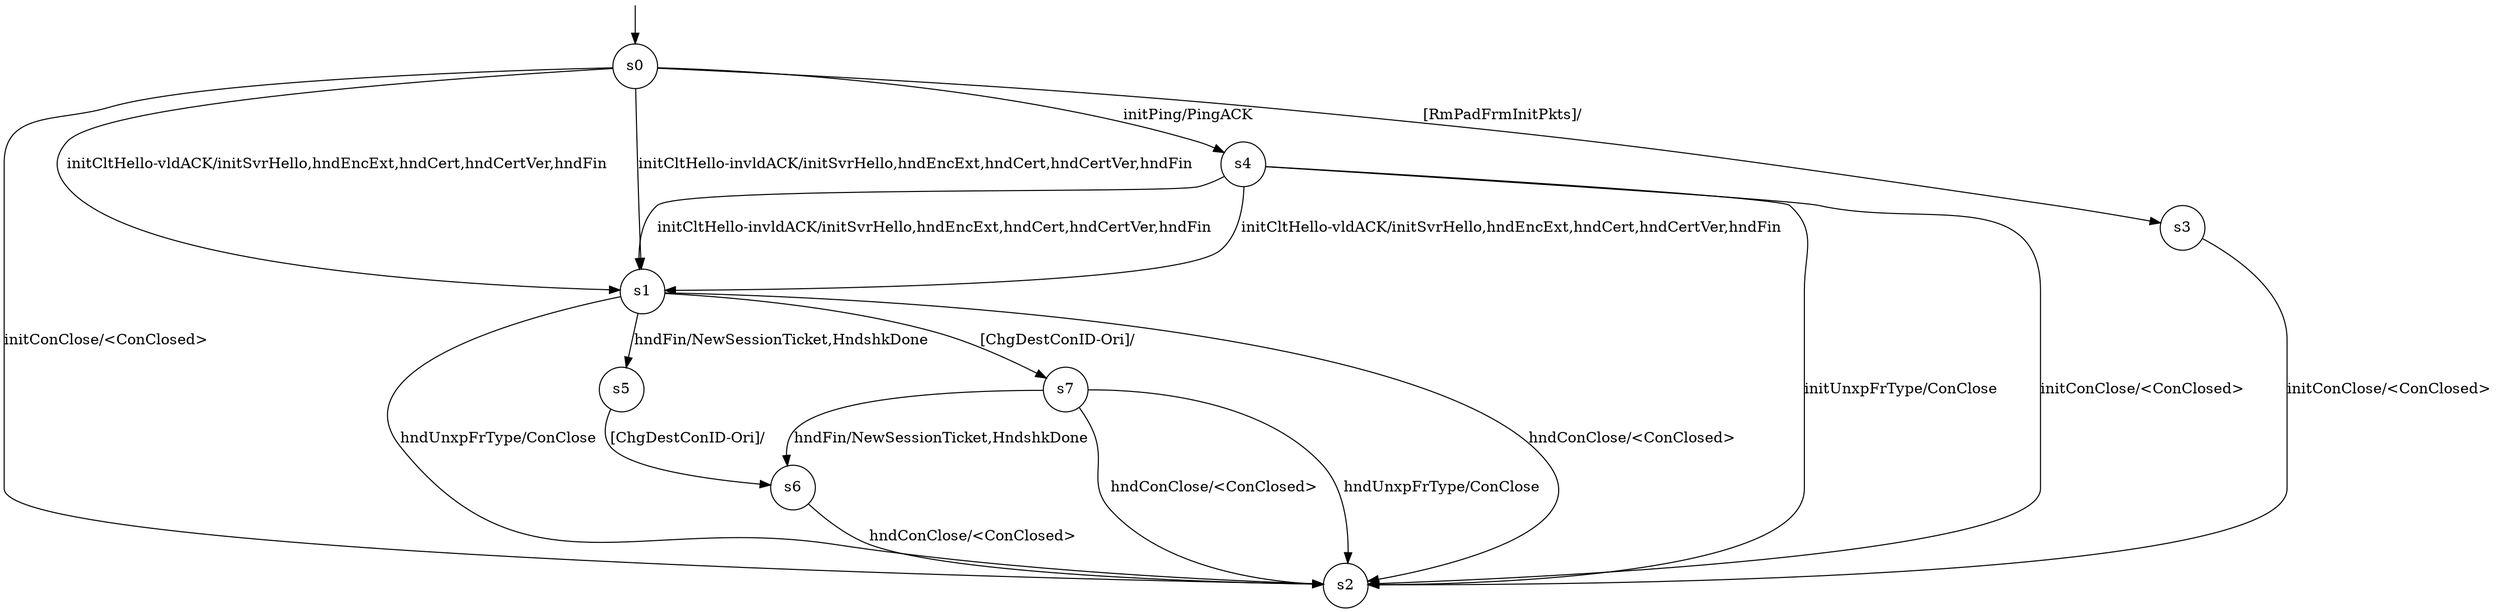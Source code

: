 digraph g {

s0 [shape="circle" label="s0"];
s1 [shape="circle" label="s1"];
s2 [shape="circle" label="s2"];
s3 [shape="circle" label="s3"];
s4 [shape="circle" label="s4"];
s5 [shape="circle" label="s5"];
s6 [shape="circle" label="s6"];
s7 [shape="circle" label="s7"];
s0 -> s4 [label="initPing/PingACK "];
s0 -> s2 [label="initConClose/<ConClosed> "];
s0 -> s1 [label="initCltHello-vldACK/initSvrHello,hndEncExt,hndCert,hndCertVer,hndFin "];
s0 -> s1 [label="initCltHello-invldACK/initSvrHello,hndEncExt,hndCert,hndCertVer,hndFin "];
s0 -> s3 [label="[RmPadFrmInitPkts]/ "];
s1 -> s5 [label="hndFin/NewSessionTicket,HndshkDone "];
s1 -> s2 [label="hndConClose/<ConClosed> "];
s1 -> s2 [label="hndUnxpFrType/ConClose "];
s1 -> s7 [label="[ChgDestConID-Ori]/ "];
s3 -> s2 [label="initConClose/<ConClosed> "];
s4 -> s2 [label="initConClose/<ConClosed> "];
s4 -> s1 [label="initCltHello-vldACK/initSvrHello,hndEncExt,hndCert,hndCertVer,hndFin "];
s4 -> s1 [label="initCltHello-invldACK/initSvrHello,hndEncExt,hndCert,hndCertVer,hndFin "];
s4 -> s2 [label="initUnxpFrType/ConClose "];
s5 -> s6 [label="[ChgDestConID-Ori]/ "];
s6 -> s2 [label="hndConClose/<ConClosed> "];
s7 -> s6 [label="hndFin/NewSessionTicket,HndshkDone "];
s7 -> s2 [label="hndConClose/<ConClosed> "];
s7 -> s2 [label="hndUnxpFrType/ConClose "];

__start0 [label="" shape="none" width="0" height="0"];
__start0 -> s0;

}
